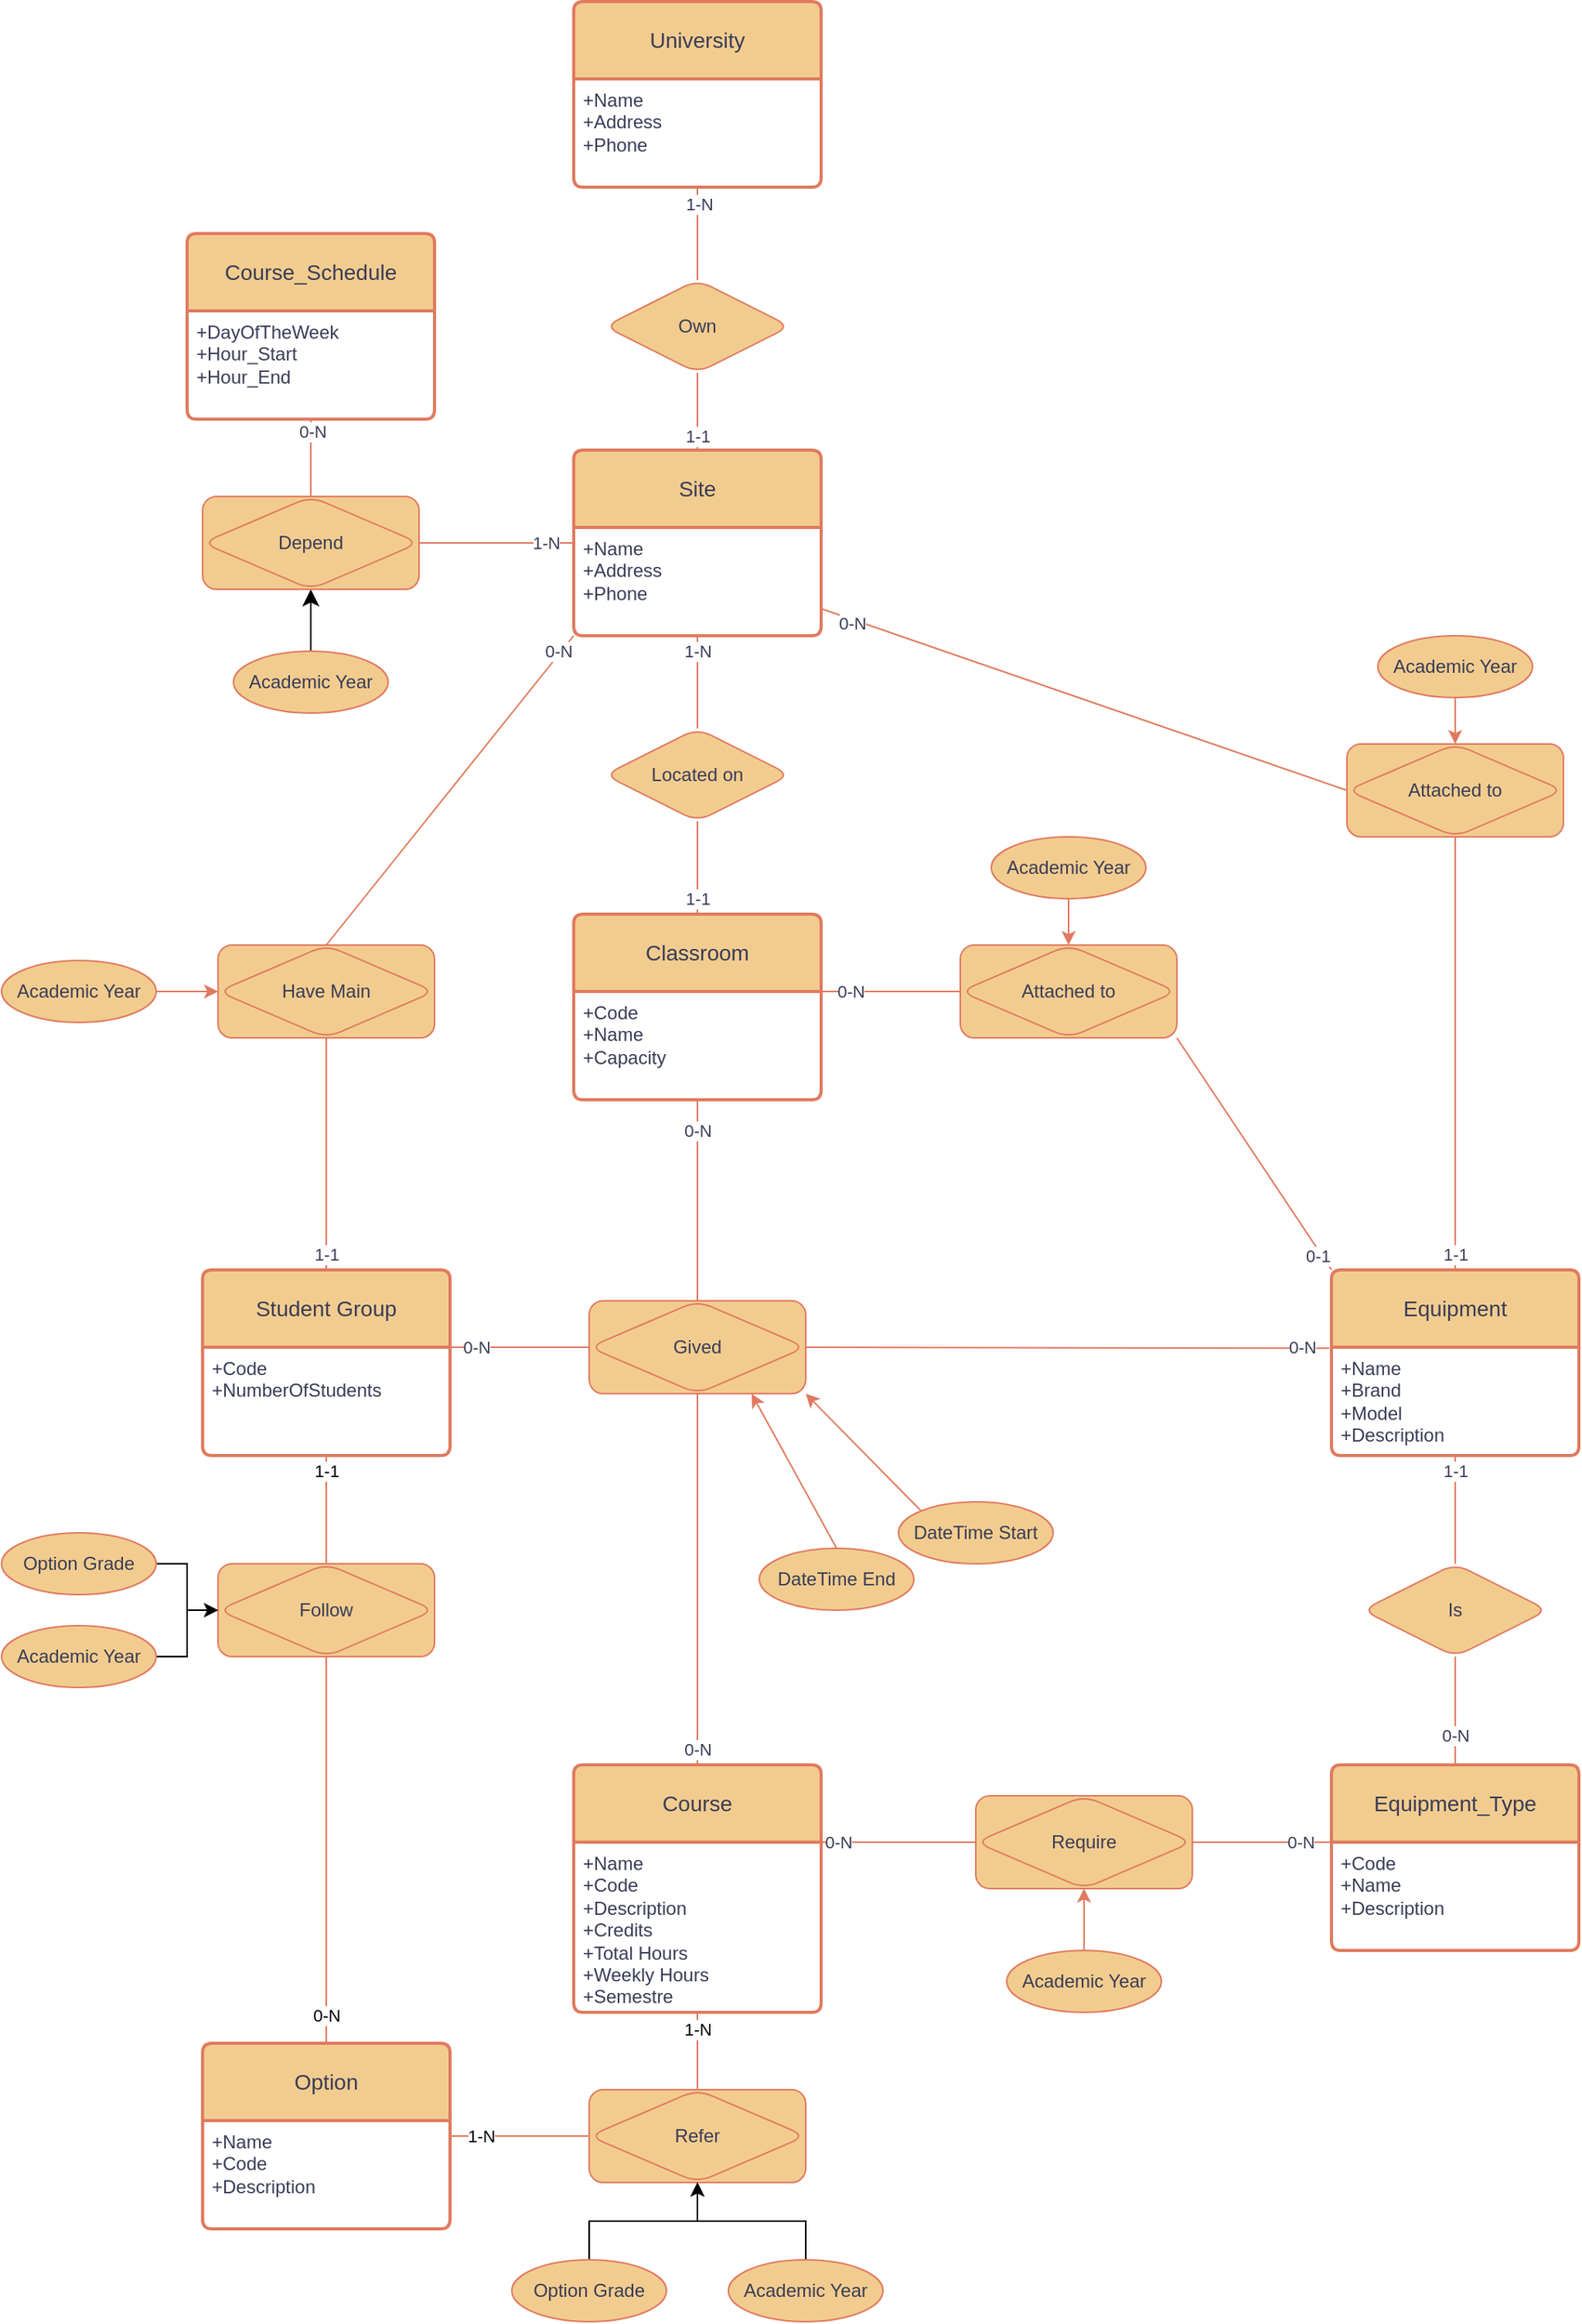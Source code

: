 <mxfile version="26.0.7">
  <diagram id="R2lEEEUBdFMjLlhIrx00" name="Page-1">
    <mxGraphModel dx="831" dy="1186" grid="1" gridSize="10" guides="1" tooltips="1" connect="1" arrows="1" fold="1" page="0" pageScale="1" pageWidth="850" pageHeight="1100" background="none" math="0" shadow="0" extFonts="Permanent Marker^https://fonts.googleapis.com/css?family=Permanent+Marker">
      <root>
        <mxCell id="0" />
        <mxCell id="1" parent="0" />
        <mxCell id="i9lgYNFTx9GkfpuUzzLs-3" value="Own" style="shape=rhombus;perimeter=rhombusPerimeter;whiteSpace=wrap;html=1;align=center;labelBackgroundColor=none;fillColor=#F2CC8F;strokeColor=#E07A5F;fontColor=#393C56;rounded=1;" parent="1" vertex="1">
          <mxGeometry x="810" y="-160" width="120" height="60" as="geometry" />
        </mxCell>
        <mxCell id="i9lgYNFTx9GkfpuUzzLs-4" value="University" style="swimlane;childLayout=stackLayout;horizontal=1;startSize=50;horizontalStack=0;rounded=1;fontSize=14;fontStyle=0;strokeWidth=2;resizeParent=0;resizeLast=1;shadow=0;dashed=0;align=center;arcSize=4;whiteSpace=wrap;html=1;labelBackgroundColor=none;fillColor=#F2CC8F;strokeColor=#E07A5F;fontColor=#393C56;" parent="1" vertex="1">
          <mxGeometry x="790" y="-340" width="160" height="120" as="geometry" />
        </mxCell>
        <mxCell id="i9lgYNFTx9GkfpuUzzLs-5" value="+Name&lt;br&gt;+Address&lt;br&gt;+Phone" style="align=left;strokeColor=none;fillColor=none;spacingLeft=4;fontSize=12;verticalAlign=top;resizable=0;rotatable=0;part=1;html=1;labelBackgroundColor=none;fontColor=#393C56;rounded=1;" parent="i9lgYNFTx9GkfpuUzzLs-4" vertex="1">
          <mxGeometry y="50" width="160" height="70" as="geometry" />
        </mxCell>
        <mxCell id="i9lgYNFTx9GkfpuUzzLs-6" value="Site" style="swimlane;childLayout=stackLayout;horizontal=1;startSize=50;horizontalStack=0;rounded=1;fontSize=14;fontStyle=0;strokeWidth=2;resizeParent=0;resizeLast=1;shadow=0;dashed=0;align=center;arcSize=4;whiteSpace=wrap;html=1;labelBackgroundColor=none;fillColor=#F2CC8F;strokeColor=#E07A5F;fontColor=#393C56;" parent="1" vertex="1">
          <mxGeometry x="790" y="-50" width="160" height="120" as="geometry" />
        </mxCell>
        <mxCell id="i9lgYNFTx9GkfpuUzzLs-7" value="+Name&lt;br&gt;+Address&lt;div&gt;+Phone&lt;/div&gt;" style="align=left;strokeColor=none;fillColor=none;spacingLeft=4;fontSize=12;verticalAlign=top;resizable=0;rotatable=0;part=1;html=1;labelBackgroundColor=none;fontColor=#393C56;rounded=1;" parent="i9lgYNFTx9GkfpuUzzLs-6" vertex="1">
          <mxGeometry y="50" width="160" height="70" as="geometry" />
        </mxCell>
        <mxCell id="i9lgYNFTx9GkfpuUzzLs-8" value="Classroom" style="swimlane;childLayout=stackLayout;horizontal=1;startSize=50;horizontalStack=0;rounded=1;fontSize=14;fontStyle=0;strokeWidth=2;resizeParent=0;resizeLast=1;shadow=0;dashed=0;align=center;arcSize=4;whiteSpace=wrap;html=1;labelBackgroundColor=none;fillColor=#F2CC8F;strokeColor=#E07A5F;fontColor=#393C56;" parent="1" vertex="1">
          <mxGeometry x="790" y="250" width="160" height="120" as="geometry" />
        </mxCell>
        <mxCell id="i9lgYNFTx9GkfpuUzzLs-9" value="&lt;div&gt;+Code&lt;/div&gt;+Name&lt;br&gt;+Capacity" style="align=left;strokeColor=none;fillColor=none;spacingLeft=4;fontSize=12;verticalAlign=top;resizable=0;rotatable=0;part=1;html=1;labelBackgroundColor=none;fontColor=#393C56;rounded=1;" parent="i9lgYNFTx9GkfpuUzzLs-8" vertex="1">
          <mxGeometry y="50" width="160" height="70" as="geometry" />
        </mxCell>
        <mxCell id="i9lgYNFTx9GkfpuUzzLs-10" value="Student Group" style="swimlane;childLayout=stackLayout;horizontal=1;startSize=50;horizontalStack=0;rounded=1;fontSize=14;fontStyle=0;strokeWidth=2;resizeParent=0;resizeLast=1;shadow=0;dashed=0;align=center;arcSize=4;whiteSpace=wrap;html=1;labelBackgroundColor=none;fillColor=#F2CC8F;strokeColor=#E07A5F;fontColor=#393C56;" parent="1" vertex="1">
          <mxGeometry x="550" y="480" width="160" height="120" as="geometry" />
        </mxCell>
        <mxCell id="i9lgYNFTx9GkfpuUzzLs-11" value="+Code&lt;div&gt;+NumberOfStudents&lt;/div&gt;" style="align=left;strokeColor=none;fillColor=none;spacingLeft=4;fontSize=12;verticalAlign=top;resizable=0;rotatable=0;part=1;html=1;labelBackgroundColor=none;fontColor=#393C56;rounded=1;" parent="i9lgYNFTx9GkfpuUzzLs-10" vertex="1">
          <mxGeometry y="50" width="160" height="70" as="geometry" />
        </mxCell>
        <mxCell id="i9lgYNFTx9GkfpuUzzLs-12" value="Equipment" style="swimlane;childLayout=stackLayout;horizontal=1;startSize=50;horizontalStack=0;rounded=1;fontSize=14;fontStyle=0;strokeWidth=2;resizeParent=0;resizeLast=1;shadow=0;dashed=0;align=center;arcSize=4;whiteSpace=wrap;html=1;labelBackgroundColor=none;fillColor=#F2CC8F;strokeColor=#E07A5F;fontColor=#393C56;" parent="1" vertex="1">
          <mxGeometry x="1280" y="480" width="160" height="120" as="geometry" />
        </mxCell>
        <mxCell id="i9lgYNFTx9GkfpuUzzLs-13" value="&lt;div&gt;+Name&lt;/div&gt;+Brand&lt;br&gt;+Model&lt;br&gt;+Description" style="align=left;strokeColor=none;fillColor=none;spacingLeft=4;fontSize=12;verticalAlign=top;resizable=0;rotatable=0;part=1;html=1;labelBackgroundColor=none;fontColor=#393C56;rounded=1;" parent="i9lgYNFTx9GkfpuUzzLs-12" vertex="1">
          <mxGeometry y="50" width="160" height="70" as="geometry" />
        </mxCell>
        <mxCell id="i9lgYNFTx9GkfpuUzzLs-14" value="Course" style="swimlane;childLayout=stackLayout;horizontal=1;startSize=50;horizontalStack=0;rounded=1;fontSize=14;fontStyle=0;strokeWidth=2;resizeParent=0;resizeLast=1;shadow=0;dashed=0;align=center;arcSize=4;whiteSpace=wrap;html=1;labelBackgroundColor=none;fillColor=#F2CC8F;strokeColor=#E07A5F;fontColor=#393C56;" parent="1" vertex="1">
          <mxGeometry x="790" y="800" width="160" height="160" as="geometry" />
        </mxCell>
        <mxCell id="i9lgYNFTx9GkfpuUzzLs-15" value="+Name&lt;div&gt;+Code&lt;/div&gt;&lt;div&gt;+Description&lt;/div&gt;&lt;div&gt;+Credits&lt;/div&gt;&lt;div&gt;+Total Hours&lt;/div&gt;&lt;div&gt;+Weekly Hours&lt;/div&gt;&lt;div&gt;+Semestre&lt;/div&gt;&lt;div&gt;&lt;br&gt;&lt;/div&gt;" style="align=left;strokeColor=none;fillColor=none;spacingLeft=4;fontSize=12;verticalAlign=top;resizable=0;rotatable=0;part=1;html=1;labelBackgroundColor=none;fontColor=#393C56;rounded=1;" parent="i9lgYNFTx9GkfpuUzzLs-14" vertex="1">
          <mxGeometry y="50" width="160" height="110" as="geometry" />
        </mxCell>
        <mxCell id="i9lgYNFTx9GkfpuUzzLs-20" value="Located on" style="shape=rhombus;perimeter=rhombusPerimeter;whiteSpace=wrap;html=1;align=center;labelBackgroundColor=none;fillColor=#F2CC8F;strokeColor=#E07A5F;fontColor=#393C56;rounded=1;" parent="1" vertex="1">
          <mxGeometry x="810" y="130" width="120" height="60" as="geometry" />
        </mxCell>
        <mxCell id="i9lgYNFTx9GkfpuUzzLs-29" value="" style="endArrow=none;html=1;rounded=0;strokeColor=#E07A5F;fontColor=#393C56;fillColor=#F2CC8F;exitX=0.5;exitY=0;exitDx=0;exitDy=0;entryX=0.5;entryY=1;entryDx=0;entryDy=0;" parent="1" source="i9lgYNFTx9GkfpuUzzLs-3" target="i9lgYNFTx9GkfpuUzzLs-5" edge="1">
          <mxGeometry relative="1" as="geometry">
            <mxPoint x="540" y="410" as="sourcePoint" />
            <mxPoint x="700" y="410" as="targetPoint" />
          </mxGeometry>
        </mxCell>
        <mxCell id="i9lgYNFTx9GkfpuUzzLs-49" value="1-N" style="edgeLabel;html=1;align=center;verticalAlign=middle;resizable=0;points=[];fontColor=#393C56;" parent="i9lgYNFTx9GkfpuUzzLs-29" vertex="1" connectable="0">
          <mxGeometry x="0.65" y="-1" relative="1" as="geometry">
            <mxPoint as="offset" />
          </mxGeometry>
        </mxCell>
        <mxCell id="i9lgYNFTx9GkfpuUzzLs-30" value="" style="endArrow=none;html=1;rounded=0;strokeColor=#E07A5F;fontColor=#393C56;fillColor=#F2CC8F;exitX=0.5;exitY=1;exitDx=0;exitDy=0;entryX=0.5;entryY=0;entryDx=0;entryDy=0;" parent="1" source="i9lgYNFTx9GkfpuUzzLs-3" target="i9lgYNFTx9GkfpuUzzLs-6" edge="1">
          <mxGeometry relative="1" as="geometry">
            <mxPoint x="530" y="410" as="sourcePoint" />
            <mxPoint x="700" y="410" as="targetPoint" />
          </mxGeometry>
        </mxCell>
        <mxCell id="i9lgYNFTx9GkfpuUzzLs-46" value="1-1" style="edgeLabel;html=1;align=center;verticalAlign=middle;resizable=0;points=[];fontColor=#393C56;" parent="i9lgYNFTx9GkfpuUzzLs-30" vertex="1" connectable="0">
          <mxGeometry x="0.7" y="-2" relative="1" as="geometry">
            <mxPoint x="2" y="-2" as="offset" />
          </mxGeometry>
        </mxCell>
        <mxCell id="i9lgYNFTx9GkfpuUzzLs-34" value="" style="endArrow=none;html=1;rounded=0;strokeColor=#E07A5F;fontColor=#393C56;fillColor=#F2CC8F;exitX=1;exitY=1;exitDx=0;exitDy=0;entryX=0;entryY=0;entryDx=0;entryDy=0;" parent="1" source="i9lgYNFTx9GkfpuUzzLs-64" target="i9lgYNFTx9GkfpuUzzLs-12" edge="1">
          <mxGeometry relative="1" as="geometry">
            <mxPoint x="1120" y="300" as="sourcePoint" />
            <mxPoint x="730" y="440" as="targetPoint" />
          </mxGeometry>
        </mxCell>
        <mxCell id="i9lgYNFTx9GkfpuUzzLs-52" value="0-1" style="edgeLabel;html=1;align=center;verticalAlign=middle;resizable=0;points=[];fontColor=#393C56;rotation=0;" parent="i9lgYNFTx9GkfpuUzzLs-34" vertex="1" connectable="0">
          <mxGeometry x="0.525" relative="1" as="geometry">
            <mxPoint x="14" y="26" as="offset" />
          </mxGeometry>
        </mxCell>
        <mxCell id="i9lgYNFTx9GkfpuUzzLs-35" value="" style="endArrow=none;html=1;rounded=0;strokeColor=#E07A5F;fontColor=#393C56;fillColor=#F2CC8F;exitX=0;exitY=0.5;exitDx=0;exitDy=0;entryX=1;entryY=0;entryDx=0;entryDy=0;" parent="1" source="i9lgYNFTx9GkfpuUzzLs-64" target="i9lgYNFTx9GkfpuUzzLs-9" edge="1">
          <mxGeometry relative="1" as="geometry">
            <mxPoint x="1000" y="300" as="sourcePoint" />
            <mxPoint x="740" y="450" as="targetPoint" />
          </mxGeometry>
        </mxCell>
        <mxCell id="i9lgYNFTx9GkfpuUzzLs-53" value="0-N" style="edgeLabel;html=1;align=center;verticalAlign=middle;resizable=0;points=[];fontColor=#393C56;" parent="i9lgYNFTx9GkfpuUzzLs-35" vertex="1" connectable="0">
          <mxGeometry x="0.575" y="1" relative="1" as="geometry">
            <mxPoint y="-1" as="offset" />
          </mxGeometry>
        </mxCell>
        <mxCell id="i9lgYNFTx9GkfpuUzzLs-36" value="" style="endArrow=none;html=1;rounded=0;strokeColor=#E07A5F;fontColor=#393C56;fillColor=#F2CC8F;exitX=0.5;exitY=1;exitDx=0;exitDy=0;entryX=0.5;entryY=0;entryDx=0;entryDy=0;" parent="1" source="i9lgYNFTx9GkfpuUzzLs-20" target="i9lgYNFTx9GkfpuUzzLs-8" edge="1">
          <mxGeometry relative="1" as="geometry">
            <mxPoint x="580" y="460" as="sourcePoint" />
            <mxPoint x="750" y="460" as="targetPoint" />
          </mxGeometry>
        </mxCell>
        <mxCell id="i9lgYNFTx9GkfpuUzzLs-50" value="1-1" style="edgeLabel;html=1;align=center;verticalAlign=middle;resizable=0;points=[];fontColor=#393C56;" parent="i9lgYNFTx9GkfpuUzzLs-36" vertex="1" connectable="0">
          <mxGeometry x="0.7" y="2" relative="1" as="geometry">
            <mxPoint x="-2" y="-1" as="offset" />
          </mxGeometry>
        </mxCell>
        <mxCell id="i9lgYNFTx9GkfpuUzzLs-37" value="" style="endArrow=none;html=1;rounded=0;strokeColor=#E07A5F;fontColor=#393C56;fillColor=#F2CC8F;entryX=0.5;entryY=1;entryDx=0;entryDy=0;" parent="1" source="i9lgYNFTx9GkfpuUzzLs-20" target="i9lgYNFTx9GkfpuUzzLs-7" edge="1">
          <mxGeometry relative="1" as="geometry">
            <mxPoint x="590" y="470" as="sourcePoint" />
            <mxPoint x="880" y="80" as="targetPoint" />
          </mxGeometry>
        </mxCell>
        <mxCell id="i9lgYNFTx9GkfpuUzzLs-51" value="1-N" style="edgeLabel;html=1;align=center;verticalAlign=middle;resizable=0;points=[];fontColor=#393C56;" parent="i9lgYNFTx9GkfpuUzzLs-37" vertex="1" connectable="0">
          <mxGeometry x="0.725" y="1" relative="1" as="geometry">
            <mxPoint x="1" y="2" as="offset" />
          </mxGeometry>
        </mxCell>
        <mxCell id="i9lgYNFTx9GkfpuUzzLs-38" value="Course_Schedule" style="swimlane;childLayout=stackLayout;horizontal=1;startSize=50;horizontalStack=0;rounded=1;fontSize=14;fontStyle=0;strokeWidth=2;resizeParent=0;resizeLast=1;shadow=0;dashed=0;align=center;arcSize=4;whiteSpace=wrap;html=1;labelBackgroundColor=none;fillColor=#F2CC8F;strokeColor=#E07A5F;fontColor=#393C56;" parent="1" vertex="1">
          <mxGeometry x="540" y="-190" width="160" height="120" as="geometry" />
        </mxCell>
        <mxCell id="i9lgYNFTx9GkfpuUzzLs-39" value="+DayOfTheWeek&lt;br&gt;+Hour_Start&lt;div&gt;+Hour_End&lt;/div&gt;" style="align=left;strokeColor=none;fillColor=none;spacingLeft=4;fontSize=12;verticalAlign=top;resizable=0;rotatable=0;part=1;html=1;labelBackgroundColor=none;fontColor=#393C56;rounded=1;" parent="i9lgYNFTx9GkfpuUzzLs-38" vertex="1">
          <mxGeometry y="50" width="160" height="70" as="geometry" />
        </mxCell>
        <mxCell id="i9lgYNFTx9GkfpuUzzLs-42" value="" style="endArrow=none;html=1;rounded=0;strokeColor=#E07A5F;fontColor=#393C56;fillColor=#F2CC8F;entryX=0;entryY=0.5;entryDx=0;entryDy=0;exitX=1;exitY=0;exitDx=0;exitDy=0;" parent="1" source="i9lgYNFTx9GkfpuUzzLs-11" target="i9lgYNFTx9GkfpuUzzLs-69" edge="1">
          <mxGeometry relative="1" as="geometry">
            <mxPoint x="550" y="430" as="sourcePoint" />
            <mxPoint x="780" y="480" as="targetPoint" />
          </mxGeometry>
        </mxCell>
        <mxCell id="i9lgYNFTx9GkfpuUzzLs-56" value="0-N" style="edgeLabel;html=1;align=center;verticalAlign=middle;resizable=0;points=[];fontColor=#393C56;" parent="i9lgYNFTx9GkfpuUzzLs-42" vertex="1" connectable="0">
          <mxGeometry x="-0.625" relative="1" as="geometry">
            <mxPoint as="offset" />
          </mxGeometry>
        </mxCell>
        <mxCell id="i9lgYNFTx9GkfpuUzzLs-43" value="" style="endArrow=none;html=1;rounded=0;strokeColor=#E07A5F;fontColor=#393C56;fillColor=#F2CC8F;entryX=0.5;entryY=0;entryDx=0;entryDy=0;exitX=0.5;exitY=1;exitDx=0;exitDy=0;" parent="1" source="i9lgYNFTx9GkfpuUzzLs-69" target="i9lgYNFTx9GkfpuUzzLs-14" edge="1">
          <mxGeometry relative="1" as="geometry">
            <mxPoint x="840" y="510" as="sourcePoint" />
            <mxPoint x="730" y="440" as="targetPoint" />
          </mxGeometry>
        </mxCell>
        <mxCell id="i9lgYNFTx9GkfpuUzzLs-55" value="0-N" style="edgeLabel;html=1;align=center;verticalAlign=middle;resizable=0;points=[];fontColor=#393C56;" parent="i9lgYNFTx9GkfpuUzzLs-43" vertex="1" connectable="0">
          <mxGeometry x="0.667" y="2" relative="1" as="geometry">
            <mxPoint x="-2" y="30" as="offset" />
          </mxGeometry>
        </mxCell>
        <mxCell id="i9lgYNFTx9GkfpuUzzLs-44" value="" style="endArrow=none;html=1;rounded=0;strokeColor=#E07A5F;fontColor=#393C56;fillColor=#F2CC8F;entryX=0.5;entryY=0;entryDx=0;entryDy=0;exitX=0.5;exitY=1;exitDx=0;exitDy=0;" parent="1" source="i9lgYNFTx9GkfpuUzzLs-9" target="i9lgYNFTx9GkfpuUzzLs-69" edge="1">
          <mxGeometry relative="1" as="geometry">
            <mxPoint x="570" y="450" as="sourcePoint" />
            <mxPoint x="840" y="450" as="targetPoint" />
          </mxGeometry>
        </mxCell>
        <mxCell id="i9lgYNFTx9GkfpuUzzLs-54" value="0-N" style="edgeLabel;html=1;align=center;verticalAlign=middle;resizable=0;points=[];fontColor=#393C56;" parent="i9lgYNFTx9GkfpuUzzLs-44" vertex="1" connectable="0">
          <mxGeometry x="-0.7" relative="1" as="geometry">
            <mxPoint as="offset" />
          </mxGeometry>
        </mxCell>
        <mxCell id="i9lgYNFTx9GkfpuUzzLs-59" value="" style="endArrow=none;html=1;rounded=0;strokeColor=#E07A5F;fontColor=#393C56;fillColor=#F2CC8F;entryX=0.5;entryY=0;entryDx=0;entryDy=0;exitX=0;exitY=1;exitDx=0;exitDy=0;" parent="1" source="i9lgYNFTx9GkfpuUzzLs-6" target="i9lgYNFTx9GkfpuUzzLs-63" edge="1">
          <mxGeometry relative="1" as="geometry">
            <mxPoint x="100" y="430" as="sourcePoint" />
            <mxPoint x="400" y="450" as="targetPoint" />
          </mxGeometry>
        </mxCell>
        <mxCell id="i9lgYNFTx9GkfpuUzzLs-62" value="0-N" style="edgeLabel;html=1;align=center;verticalAlign=middle;resizable=0;points=[];fontColor=#393C56;" parent="i9lgYNFTx9GkfpuUzzLs-59" vertex="1" connectable="0">
          <mxGeometry x="-0.65" relative="1" as="geometry">
            <mxPoint x="18" y="-25" as="offset" />
          </mxGeometry>
        </mxCell>
        <mxCell id="i9lgYNFTx9GkfpuUzzLs-60" value="" style="endArrow=none;html=1;rounded=0;strokeColor=#E07A5F;fontColor=#393C56;fillColor=#F2CC8F;entryX=0.5;entryY=0;entryDx=0;entryDy=0;exitX=0.5;exitY=1;exitDx=0;exitDy=0;" parent="1" source="i9lgYNFTx9GkfpuUzzLs-63" target="i9lgYNFTx9GkfpuUzzLs-10" edge="1">
          <mxGeometry relative="1" as="geometry">
            <mxPoint x="460" y="480" as="sourcePoint" />
            <mxPoint x="280" y="440" as="targetPoint" />
          </mxGeometry>
        </mxCell>
        <mxCell id="i9lgYNFTx9GkfpuUzzLs-61" value="1-1" style="edgeLabel;html=1;align=center;verticalAlign=middle;resizable=0;points=[];fontColor=#393C56;" parent="i9lgYNFTx9GkfpuUzzLs-60" vertex="1" connectable="0">
          <mxGeometry x="0.575" relative="1" as="geometry">
            <mxPoint y="22" as="offset" />
          </mxGeometry>
        </mxCell>
        <mxCell id="i9lgYNFTx9GkfpuUzzLs-63" value="Have Main" style="shape=associativeEntity;whiteSpace=wrap;html=1;align=center;rounded=1;strokeColor=#E07A5F;fontColor=#393C56;fillColor=#F2CC8F;" parent="1" vertex="1">
          <mxGeometry x="560" y="270" width="140" height="60" as="geometry" />
        </mxCell>
        <mxCell id="i9lgYNFTx9GkfpuUzzLs-64" value="Attached to" style="shape=associativeEntity;whiteSpace=wrap;html=1;align=center;rounded=1;strokeColor=#E07A5F;fontColor=#393C56;fillColor=#F2CC8F;" parent="1" vertex="1">
          <mxGeometry x="1040" y="270" width="140" height="60" as="geometry" />
        </mxCell>
        <mxCell id="i9lgYNFTx9GkfpuUzzLs-67" value="" style="edgeStyle=orthogonalEdgeStyle;rounded=1;orthogonalLoop=1;jettySize=auto;html=1;strokeColor=#E07A5F;fontColor=#393C56;fillColor=#F2CC8F;" parent="1" source="i9lgYNFTx9GkfpuUzzLs-65" target="i9lgYNFTx9GkfpuUzzLs-63" edge="1">
          <mxGeometry relative="1" as="geometry" />
        </mxCell>
        <mxCell id="i9lgYNFTx9GkfpuUzzLs-65" value="Academic Year" style="ellipse;whiteSpace=wrap;html=1;align=center;rounded=1;strokeColor=#E07A5F;fontColor=#393C56;fillColor=#F2CC8F;" parent="1" vertex="1">
          <mxGeometry x="420" y="280" width="100" height="40" as="geometry" />
        </mxCell>
        <mxCell id="i9lgYNFTx9GkfpuUzzLs-68" value="" style="edgeStyle=orthogonalEdgeStyle;rounded=1;orthogonalLoop=1;jettySize=auto;html=1;strokeColor=#E07A5F;fontColor=#393C56;fillColor=#F2CC8F;" parent="1" source="i9lgYNFTx9GkfpuUzzLs-66" target="i9lgYNFTx9GkfpuUzzLs-64" edge="1">
          <mxGeometry relative="1" as="geometry" />
        </mxCell>
        <mxCell id="i9lgYNFTx9GkfpuUzzLs-66" value="Academic Year" style="ellipse;whiteSpace=wrap;html=1;align=center;rounded=1;strokeColor=#E07A5F;fontColor=#393C56;fillColor=#F2CC8F;" parent="1" vertex="1">
          <mxGeometry x="1060" y="200" width="100" height="40" as="geometry" />
        </mxCell>
        <mxCell id="i9lgYNFTx9GkfpuUzzLs-69" value="Gived" style="shape=associativeEntity;whiteSpace=wrap;html=1;align=center;rounded=1;strokeColor=#E07A5F;fontColor=#393C56;fillColor=#F2CC8F;" parent="1" vertex="1">
          <mxGeometry x="800" y="500" width="140" height="60" as="geometry" />
        </mxCell>
        <mxCell id="i9lgYNFTx9GkfpuUzzLs-70" value="DateTime End" style="ellipse;whiteSpace=wrap;html=1;align=center;rounded=1;strokeColor=#E07A5F;fontColor=#393C56;fillColor=#F2CC8F;" parent="1" vertex="1">
          <mxGeometry x="910" y="660" width="100" height="40" as="geometry" />
        </mxCell>
        <mxCell id="i9lgYNFTx9GkfpuUzzLs-73" value="DateTime Start" style="ellipse;whiteSpace=wrap;html=1;align=center;rounded=1;strokeColor=#E07A5F;fontColor=#393C56;fillColor=#F2CC8F;" parent="1" vertex="1">
          <mxGeometry x="1000" y="630" width="100" height="40" as="geometry" />
        </mxCell>
        <mxCell id="i9lgYNFTx9GkfpuUzzLs-79" value="" style="rounded=1;orthogonalLoop=1;jettySize=auto;html=1;strokeColor=#E07A5F;fontColor=#393C56;fillColor=#F2CC8F;entryX=1;entryY=1;entryDx=0;entryDy=0;exitX=0;exitY=0;exitDx=0;exitDy=0;" parent="1" source="i9lgYNFTx9GkfpuUzzLs-73" target="i9lgYNFTx9GkfpuUzzLs-69" edge="1">
          <mxGeometry relative="1" as="geometry">
            <mxPoint x="910" y="490" as="targetPoint" />
            <mxPoint x="791.333" y="429.993" as="sourcePoint" />
          </mxGeometry>
        </mxCell>
        <mxCell id="i9lgYNFTx9GkfpuUzzLs-81" value="" style="endArrow=none;html=1;rounded=0;strokeColor=#E07A5F;fontColor=#393C56;fillColor=#F2CC8F;exitX=0.5;exitY=1;exitDx=0;exitDy=0;entryX=0.5;entryY=0;entryDx=0;entryDy=0;" parent="1" source="i9lgYNFTx9GkfpuUzzLs-39" target="iACFCSB-XH65aEvDO6Ks-16" edge="1">
          <mxGeometry relative="1" as="geometry">
            <mxPoint x="100" y="430" as="sourcePoint" />
            <mxPoint x="270" y="430" as="targetPoint" />
          </mxGeometry>
        </mxCell>
        <mxCell id="i9lgYNFTx9GkfpuUzzLs-89" value="0-N" style="edgeLabel;html=1;align=center;verticalAlign=middle;resizable=0;points=[];fontColor=#393C56;" parent="i9lgYNFTx9GkfpuUzzLs-81" vertex="1" connectable="0">
          <mxGeometry x="-0.7" y="1" relative="1" as="geometry">
            <mxPoint as="offset" />
          </mxGeometry>
        </mxCell>
        <mxCell id="i9lgYNFTx9GkfpuUzzLs-82" value="" style="endArrow=none;html=1;rounded=0;strokeColor=#E07A5F;fontColor=#393C56;fillColor=#F2CC8F;exitX=1;exitY=0.5;exitDx=0;exitDy=0;entryX=0;entryY=0.5;entryDx=0;entryDy=0;" parent="1" source="iACFCSB-XH65aEvDO6Ks-16" target="i9lgYNFTx9GkfpuUzzLs-6" edge="1">
          <mxGeometry relative="1" as="geometry">
            <mxPoint x="110" y="440" as="sourcePoint" />
            <mxPoint x="280" y="440" as="targetPoint" />
          </mxGeometry>
        </mxCell>
        <mxCell id="i9lgYNFTx9GkfpuUzzLs-88" value="1-N" style="edgeLabel;html=1;align=center;verticalAlign=middle;resizable=0;points=[];fontColor=#393C56;" parent="i9lgYNFTx9GkfpuUzzLs-82" vertex="1" connectable="0">
          <mxGeometry x="0.625" relative="1" as="geometry">
            <mxPoint as="offset" />
          </mxGeometry>
        </mxCell>
        <mxCell id="yhul0jF3vC1G2fBUqa1X-3" value="" style="edgeStyle=none;curved=1;rounded=0;orthogonalLoop=1;jettySize=auto;html=1;fontSize=12;startSize=8;endSize=8;" parent="1" source="i9lgYNFTx9GkfpuUzzLs-104" target="iACFCSB-XH65aEvDO6Ks-16" edge="1">
          <mxGeometry relative="1" as="geometry" />
        </mxCell>
        <mxCell id="i9lgYNFTx9GkfpuUzzLs-104" value="Academic Year" style="ellipse;whiteSpace=wrap;html=1;align=center;rounded=1;strokeColor=#E07A5F;fontColor=#393C56;fillColor=#F2CC8F;" parent="1" vertex="1">
          <mxGeometry x="570" y="80" width="100" height="40" as="geometry" />
        </mxCell>
        <mxCell id="i9lgYNFTx9GkfpuUzzLs-106" value="Require" style="shape=associativeEntity;whiteSpace=wrap;html=1;align=center;rounded=1;strokeColor=#E07A5F;fontColor=#393C56;fillColor=#F2CC8F;" parent="1" vertex="1">
          <mxGeometry x="1050" y="820" width="140" height="60" as="geometry" />
        </mxCell>
        <mxCell id="i9lgYNFTx9GkfpuUzzLs-109" value="" style="edgeStyle=orthogonalEdgeStyle;rounded=1;orthogonalLoop=1;jettySize=auto;html=1;strokeColor=#E07A5F;fontColor=#393C56;fillColor=#F2CC8F;" parent="1" source="i9lgYNFTx9GkfpuUzzLs-108" target="i9lgYNFTx9GkfpuUzzLs-106" edge="1">
          <mxGeometry relative="1" as="geometry" />
        </mxCell>
        <mxCell id="i9lgYNFTx9GkfpuUzzLs-108" value="Academic Year" style="ellipse;whiteSpace=wrap;html=1;align=center;rounded=1;strokeColor=#E07A5F;fontColor=#393C56;fillColor=#F2CC8F;" parent="1" vertex="1">
          <mxGeometry x="1070" y="920" width="100" height="40" as="geometry" />
        </mxCell>
        <mxCell id="i9lgYNFTx9GkfpuUzzLs-110" value="" style="endArrow=none;html=1;rounded=0;strokeColor=#E07A5F;fontColor=#393C56;fillColor=#F2CC8F;entryX=1;entryY=0.5;entryDx=0;entryDy=0;exitX=0;exitY=0;exitDx=0;exitDy=0;" parent="1" source="iACFCSB-XH65aEvDO6Ks-9" target="i9lgYNFTx9GkfpuUzzLs-106" edge="1">
          <mxGeometry relative="1" as="geometry">
            <mxPoint x="100" y="430" as="sourcePoint" />
            <mxPoint x="270" y="430" as="targetPoint" />
          </mxGeometry>
        </mxCell>
        <mxCell id="i9lgYNFTx9GkfpuUzzLs-113" value="0-N" style="edgeLabel;html=1;align=center;verticalAlign=middle;resizable=0;points=[];fontColor=#393C56;" parent="i9lgYNFTx9GkfpuUzzLs-110" vertex="1" connectable="0">
          <mxGeometry x="-0.912" y="-1" relative="1" as="geometry">
            <mxPoint x="-16" y="1" as="offset" />
          </mxGeometry>
        </mxCell>
        <mxCell id="i9lgYNFTx9GkfpuUzzLs-111" value="" style="endArrow=none;html=1;rounded=0;strokeColor=#E07A5F;fontColor=#393C56;fillColor=#F2CC8F;entryX=0;entryY=0.5;entryDx=0;entryDy=0;exitX=1;exitY=0;exitDx=0;exitDy=0;" parent="1" source="i9lgYNFTx9GkfpuUzzLs-15" target="i9lgYNFTx9GkfpuUzzLs-106" edge="1">
          <mxGeometry relative="1" as="geometry">
            <mxPoint x="110" y="440" as="sourcePoint" />
            <mxPoint x="280" y="440" as="targetPoint" />
          </mxGeometry>
        </mxCell>
        <mxCell id="i9lgYNFTx9GkfpuUzzLs-112" value="0-N" style="edgeLabel;html=1;align=center;verticalAlign=middle;resizable=0;points=[];fontColor=#393C56;" parent="i9lgYNFTx9GkfpuUzzLs-111" vertex="1" connectable="0">
          <mxGeometry x="-0.835" y="1" relative="1" as="geometry">
            <mxPoint x="2" y="1" as="offset" />
          </mxGeometry>
        </mxCell>
        <mxCell id="i9lgYNFTx9GkfpuUzzLs-119" value="" style="endArrow=none;html=1;rounded=0;strokeColor=#E07A5F;fontColor=#393C56;fillColor=#F2CC8F;entryX=0;entryY=0.5;entryDx=0;entryDy=0;exitX=1;exitY=0.75;exitDx=0;exitDy=0;" parent="1" source="i9lgYNFTx9GkfpuUzzLs-7" target="i9lgYNFTx9GkfpuUzzLs-121" edge="1">
          <mxGeometry relative="1" as="geometry">
            <mxPoint x="90" y="440" as="sourcePoint" />
            <mxPoint x="260" y="440" as="targetPoint" />
          </mxGeometry>
        </mxCell>
        <mxCell id="i9lgYNFTx9GkfpuUzzLs-125" value="0-N" style="edgeLabel;html=1;align=center;verticalAlign=middle;resizable=0;points=[];fontColor=#393C56;" parent="i9lgYNFTx9GkfpuUzzLs-119" vertex="1" connectable="0">
          <mxGeometry x="-0.91" y="2" relative="1" as="geometry">
            <mxPoint x="4" y="6" as="offset" />
          </mxGeometry>
        </mxCell>
        <mxCell id="i9lgYNFTx9GkfpuUzzLs-120" value="" style="endArrow=none;html=1;rounded=0;strokeColor=#E07A5F;fontColor=#393C56;fillColor=#F2CC8F;exitX=0.5;exitY=0;exitDx=0;exitDy=0;entryX=0.5;entryY=1;entryDx=0;entryDy=0;" parent="1" source="i9lgYNFTx9GkfpuUzzLs-12" target="i9lgYNFTx9GkfpuUzzLs-121" edge="1">
          <mxGeometry relative="1" as="geometry">
            <mxPoint x="100" y="450" as="sourcePoint" />
            <mxPoint x="270" y="450" as="targetPoint" />
          </mxGeometry>
        </mxCell>
        <mxCell id="i9lgYNFTx9GkfpuUzzLs-124" value="1-1" style="edgeLabel;html=1;align=center;verticalAlign=middle;resizable=0;points=[];fontColor=#393C56;" parent="i9lgYNFTx9GkfpuUzzLs-120" vertex="1" connectable="0">
          <mxGeometry x="-0.596" y="-2" relative="1" as="geometry">
            <mxPoint x="-2" y="46" as="offset" />
          </mxGeometry>
        </mxCell>
        <mxCell id="i9lgYNFTx9GkfpuUzzLs-121" value="Attached to" style="shape=associativeEntity;whiteSpace=wrap;html=1;align=center;rounded=1;strokeColor=#E07A5F;fontColor=#393C56;fillColor=#F2CC8F;" parent="1" vertex="1">
          <mxGeometry x="1290" y="140" width="140" height="60" as="geometry" />
        </mxCell>
        <mxCell id="i9lgYNFTx9GkfpuUzzLs-123" value="" style="edgeStyle=orthogonalEdgeStyle;rounded=1;orthogonalLoop=1;jettySize=auto;html=1;strokeColor=#E07A5F;fontColor=#393C56;fillColor=#F2CC8F;" parent="1" source="i9lgYNFTx9GkfpuUzzLs-122" target="i9lgYNFTx9GkfpuUzzLs-121" edge="1">
          <mxGeometry relative="1" as="geometry" />
        </mxCell>
        <mxCell id="i9lgYNFTx9GkfpuUzzLs-122" value="Academic Year" style="ellipse;whiteSpace=wrap;html=1;align=center;rounded=1;strokeColor=#E07A5F;fontColor=#393C56;fillColor=#F2CC8F;" parent="1" vertex="1">
          <mxGeometry x="1310" y="70" width="100" height="40" as="geometry" />
        </mxCell>
        <mxCell id="-0L53v9cQXwnc_Pr5HDI-1" value="" style="endArrow=none;html=1;rounded=0;strokeColor=#E07A5F;fontColor=#393C56;fillColor=#F2CC8F;exitX=1;exitY=0.5;exitDx=0;exitDy=0;entryX=-0.009;entryY=0.422;entryDx=0;entryDy=0;entryPerimeter=0;" parent="1" source="i9lgYNFTx9GkfpuUzzLs-69" target="i9lgYNFTx9GkfpuUzzLs-12" edge="1">
          <mxGeometry relative="1" as="geometry">
            <mxPoint x="880" y="540" as="sourcePoint" />
            <mxPoint x="960" y="490" as="targetPoint" />
          </mxGeometry>
        </mxCell>
        <mxCell id="-0L53v9cQXwnc_Pr5HDI-2" value="0-N" style="edgeLabel;html=1;align=center;verticalAlign=middle;resizable=0;points=[];fontColor=#393C56;" parent="-0L53v9cQXwnc_Pr5HDI-1" vertex="1" connectable="0">
          <mxGeometry x="-0.625" relative="1" as="geometry">
            <mxPoint x="257" as="offset" />
          </mxGeometry>
        </mxCell>
        <mxCell id="-0L53v9cQXwnc_Pr5HDI-3" value="Option" style="swimlane;childLayout=stackLayout;horizontal=1;startSize=50;horizontalStack=0;rounded=1;fontSize=14;fontStyle=0;strokeWidth=2;resizeParent=0;resizeLast=1;shadow=0;dashed=0;align=center;arcSize=4;whiteSpace=wrap;html=1;labelBackgroundColor=none;fillColor=#F2CC8F;strokeColor=#E07A5F;fontColor=#393C56;" parent="1" vertex="1">
          <mxGeometry x="550" y="980" width="160" height="120" as="geometry" />
        </mxCell>
        <mxCell id="-0L53v9cQXwnc_Pr5HDI-4" value="+Name&lt;br&gt;&lt;div&gt;+Code&lt;/div&gt;&lt;div&gt;+Description&lt;/div&gt;" style="align=left;strokeColor=none;fillColor=none;spacingLeft=4;fontSize=12;verticalAlign=top;resizable=0;rotatable=0;part=1;html=1;labelBackgroundColor=none;fontColor=#393C56;rounded=1;" parent="-0L53v9cQXwnc_Pr5HDI-3" vertex="1">
          <mxGeometry y="50" width="160" height="70" as="geometry" />
        </mxCell>
        <mxCell id="110ro--47TwxNLu3aiox-1" value="Follow" style="shape=associativeEntity;whiteSpace=wrap;html=1;align=center;rounded=1;strokeColor=#E07A5F;fontColor=#393C56;fillColor=#F2CC8F;" parent="1" vertex="1">
          <mxGeometry x="560" y="670" width="140" height="60" as="geometry" />
        </mxCell>
        <mxCell id="110ro--47TwxNLu3aiox-2" value="Refer" style="shape=associativeEntity;whiteSpace=wrap;html=1;align=center;rounded=1;strokeColor=#E07A5F;fontColor=#393C56;fillColor=#F2CC8F;" parent="1" vertex="1">
          <mxGeometry x="800" y="1010" width="140" height="60" as="geometry" />
        </mxCell>
        <mxCell id="110ro--47TwxNLu3aiox-5" value="" style="endArrow=none;html=1;rounded=0;strokeColor=#E07A5F;fontColor=#393C56;fillColor=#F2CC8F;entryX=0.5;entryY=1;entryDx=0;entryDy=0;exitX=0.5;exitY=0;exitDx=0;exitDy=0;" parent="1" source="110ro--47TwxNLu3aiox-2" target="i9lgYNFTx9GkfpuUzzLs-15" edge="1">
          <mxGeometry relative="1" as="geometry">
            <mxPoint x="560" y="950" as="sourcePoint" />
            <mxPoint x="480" y="950" as="targetPoint" />
          </mxGeometry>
        </mxCell>
        <mxCell id="110ro--47TwxNLu3aiox-10" value="1-N" style="edgeLabel;html=1;align=center;verticalAlign=middle;resizable=0;points=[];" parent="110ro--47TwxNLu3aiox-5" vertex="1" connectable="0">
          <mxGeometry x="0.827" relative="1" as="geometry">
            <mxPoint y="6" as="offset" />
          </mxGeometry>
        </mxCell>
        <mxCell id="110ro--47TwxNLu3aiox-7" value="" style="endArrow=none;html=1;rounded=0;strokeColor=#E07A5F;fontColor=#393C56;fillColor=#F2CC8F;entryX=0.5;entryY=1;entryDx=0;entryDy=0;exitX=0.5;exitY=0;exitDx=0;exitDy=0;" parent="1" source="110ro--47TwxNLu3aiox-1" target="i9lgYNFTx9GkfpuUzzLs-11" edge="1">
          <mxGeometry relative="1" as="geometry">
            <mxPoint x="850" y="920" as="sourcePoint" />
            <mxPoint x="850" y="730" as="targetPoint" />
          </mxGeometry>
        </mxCell>
        <mxCell id="110ro--47TwxNLu3aiox-12" value="1-1" style="edgeLabel;html=1;align=center;verticalAlign=middle;resizable=0;points=[];" parent="110ro--47TwxNLu3aiox-7" vertex="1" connectable="0">
          <mxGeometry x="0.866" y="-1" relative="1" as="geometry">
            <mxPoint x="-1" y="5" as="offset" />
          </mxGeometry>
        </mxCell>
        <mxCell id="110ro--47TwxNLu3aiox-17" value="" style="edgeStyle=orthogonalEdgeStyle;rounded=0;orthogonalLoop=1;jettySize=auto;html=1;" parent="1" source="110ro--47TwxNLu3aiox-16" target="110ro--47TwxNLu3aiox-1" edge="1">
          <mxGeometry relative="1" as="geometry" />
        </mxCell>
        <mxCell id="110ro--47TwxNLu3aiox-16" value="Academic Year" style="ellipse;whiteSpace=wrap;html=1;align=center;rounded=1;strokeColor=#E07A5F;fontColor=#393C56;fillColor=#F2CC8F;" parent="1" vertex="1">
          <mxGeometry x="420" y="710" width="100" height="40" as="geometry" />
        </mxCell>
        <mxCell id="110ro--47TwxNLu3aiox-25" value="" style="endArrow=none;html=1;rounded=0;strokeColor=#E07A5F;fontColor=#393C56;fillColor=#F2CC8F;entryX=0.5;entryY=1;entryDx=0;entryDy=0;exitX=0.5;exitY=0;exitDx=0;exitDy=0;" parent="1" source="-0L53v9cQXwnc_Pr5HDI-3" target="110ro--47TwxNLu3aiox-1" edge="1">
          <mxGeometry relative="1" as="geometry">
            <mxPoint x="300" y="1300" as="sourcePoint" />
            <mxPoint x="680" y="1150" as="targetPoint" />
          </mxGeometry>
        </mxCell>
        <mxCell id="110ro--47TwxNLu3aiox-28" value="0-N" style="edgeLabel;html=1;align=center;verticalAlign=middle;resizable=0;points=[];" parent="110ro--47TwxNLu3aiox-25" vertex="1" connectable="0">
          <mxGeometry x="-0.6" relative="1" as="geometry">
            <mxPoint y="32" as="offset" />
          </mxGeometry>
        </mxCell>
        <mxCell id="110ro--47TwxNLu3aiox-29" value="" style="endArrow=none;html=1;rounded=0;strokeColor=#E07A5F;fontColor=#393C56;fillColor=#F2CC8F;entryX=1;entryY=0.5;entryDx=0;entryDy=0;exitX=0;exitY=0.5;exitDx=0;exitDy=0;" parent="1" source="110ro--47TwxNLu3aiox-2" target="-0L53v9cQXwnc_Pr5HDI-3" edge="1">
          <mxGeometry relative="1" as="geometry">
            <mxPoint x="850" y="1010" as="sourcePoint" />
            <mxPoint x="850" y="860" as="targetPoint" />
          </mxGeometry>
        </mxCell>
        <mxCell id="110ro--47TwxNLu3aiox-30" value="1-N" style="edgeLabel;html=1;align=center;verticalAlign=middle;resizable=0;points=[];" parent="110ro--47TwxNLu3aiox-29" vertex="1" connectable="0">
          <mxGeometry x="0.827" relative="1" as="geometry">
            <mxPoint x="12" as="offset" />
          </mxGeometry>
        </mxCell>
        <mxCell id="110ro--47TwxNLu3aiox-32" value="" style="edgeStyle=orthogonalEdgeStyle;rounded=0;orthogonalLoop=1;jettySize=auto;html=1;" parent="1" source="110ro--47TwxNLu3aiox-31" target="110ro--47TwxNLu3aiox-2" edge="1">
          <mxGeometry relative="1" as="geometry" />
        </mxCell>
        <mxCell id="110ro--47TwxNLu3aiox-31" value="Option Grade" style="ellipse;whiteSpace=wrap;html=1;align=center;rounded=1;strokeColor=#E07A5F;fontColor=#393C56;fillColor=#F2CC8F;" parent="1" vertex="1">
          <mxGeometry x="750" y="1120" width="100" height="40" as="geometry" />
        </mxCell>
        <mxCell id="110ro--47TwxNLu3aiox-34" value="" style="edgeStyle=orthogonalEdgeStyle;rounded=0;orthogonalLoop=1;jettySize=auto;html=1;" parent="1" source="110ro--47TwxNLu3aiox-33" target="110ro--47TwxNLu3aiox-1" edge="1">
          <mxGeometry relative="1" as="geometry" />
        </mxCell>
        <mxCell id="110ro--47TwxNLu3aiox-33" value="Option Grade" style="ellipse;whiteSpace=wrap;html=1;align=center;rounded=1;strokeColor=#E07A5F;fontColor=#393C56;fillColor=#F2CC8F;" parent="1" vertex="1">
          <mxGeometry x="420" y="650" width="100" height="40" as="geometry" />
        </mxCell>
        <mxCell id="110ro--47TwxNLu3aiox-35" value="" style="rounded=1;orthogonalLoop=1;jettySize=auto;html=1;strokeColor=#E07A5F;fontColor=#393C56;fillColor=#F2CC8F;entryX=0.75;entryY=1;entryDx=0;entryDy=0;exitX=0.5;exitY=0;exitDx=0;exitDy=0;" parent="1" source="i9lgYNFTx9GkfpuUzzLs-70" target="i9lgYNFTx9GkfpuUzzLs-69" edge="1">
          <mxGeometry relative="1" as="geometry">
            <mxPoint x="686" y="780" as="sourcePoint" />
            <mxPoint x="800" y="560" as="targetPoint" />
          </mxGeometry>
        </mxCell>
        <mxCell id="110ro--47TwxNLu3aiox-38" value="" style="edgeStyle=orthogonalEdgeStyle;rounded=0;orthogonalLoop=1;jettySize=auto;html=1;" parent="1" source="110ro--47TwxNLu3aiox-37" target="110ro--47TwxNLu3aiox-2" edge="1">
          <mxGeometry relative="1" as="geometry" />
        </mxCell>
        <mxCell id="110ro--47TwxNLu3aiox-37" value="Academic Year" style="ellipse;whiteSpace=wrap;html=1;align=center;rounded=1;strokeColor=#E07A5F;fontColor=#393C56;fillColor=#F2CC8F;" parent="1" vertex="1">
          <mxGeometry x="890" y="1120" width="100" height="40" as="geometry" />
        </mxCell>
        <mxCell id="iACFCSB-XH65aEvDO6Ks-8" value="Equipment_Type" style="swimlane;childLayout=stackLayout;horizontal=1;startSize=50;horizontalStack=0;rounded=1;fontSize=14;fontStyle=0;strokeWidth=2;resizeParent=0;resizeLast=1;shadow=0;dashed=0;align=center;arcSize=4;whiteSpace=wrap;html=1;labelBackgroundColor=none;fillColor=#F2CC8F;strokeColor=#E07A5F;fontColor=#393C56;" parent="1" vertex="1">
          <mxGeometry x="1280" y="800" width="160" height="120" as="geometry" />
        </mxCell>
        <mxCell id="iACFCSB-XH65aEvDO6Ks-9" value="&lt;div&gt;+Code&lt;/div&gt;+Name&lt;div&gt;+Description&lt;br&gt;&lt;/div&gt;" style="align=left;strokeColor=none;fillColor=none;spacingLeft=4;fontSize=12;verticalAlign=top;resizable=0;rotatable=0;part=1;html=1;labelBackgroundColor=none;fontColor=#393C56;rounded=1;" parent="iACFCSB-XH65aEvDO6Ks-8" vertex="1">
          <mxGeometry y="50" width="160" height="70" as="geometry" />
        </mxCell>
        <mxCell id="iACFCSB-XH65aEvDO6Ks-11" value="Is" style="shape=rhombus;perimeter=rhombusPerimeter;whiteSpace=wrap;html=1;align=center;labelBackgroundColor=none;fillColor=#F2CC8F;strokeColor=#E07A5F;fontColor=#393C56;rounded=1;" parent="1" vertex="1">
          <mxGeometry x="1300" y="670" width="120" height="60" as="geometry" />
        </mxCell>
        <mxCell id="iACFCSB-XH65aEvDO6Ks-12" value="" style="endArrow=none;html=1;rounded=0;strokeColor=#E07A5F;fontColor=#393C56;fillColor=#F2CC8F;entryX=0.5;entryY=1;entryDx=0;entryDy=0;exitX=0.5;exitY=0;exitDx=0;exitDy=0;" parent="1" source="iACFCSB-XH65aEvDO6Ks-11" target="i9lgYNFTx9GkfpuUzzLs-13" edge="1">
          <mxGeometry relative="1" as="geometry">
            <mxPoint x="1310" y="570" as="sourcePoint" />
            <mxPoint x="1220" y="570" as="targetPoint" />
          </mxGeometry>
        </mxCell>
        <mxCell id="iACFCSB-XH65aEvDO6Ks-13" value="1-1" style="edgeLabel;html=1;align=center;verticalAlign=middle;resizable=0;points=[];fontColor=#393C56;" parent="iACFCSB-XH65aEvDO6Ks-12" vertex="1" connectable="0">
          <mxGeometry x="-0.912" y="-1" relative="1" as="geometry">
            <mxPoint x="-1" y="-57" as="offset" />
          </mxGeometry>
        </mxCell>
        <mxCell id="iACFCSB-XH65aEvDO6Ks-14" value="" style="endArrow=none;html=1;rounded=0;strokeColor=#E07A5F;fontColor=#393C56;fillColor=#F2CC8F;exitX=0.5;exitY=0;exitDx=0;exitDy=0;entryX=0.5;entryY=1;entryDx=0;entryDy=0;" parent="1" source="iACFCSB-XH65aEvDO6Ks-8" target="iACFCSB-XH65aEvDO6Ks-11" edge="1">
          <mxGeometry relative="1" as="geometry">
            <mxPoint x="1390" y="710" as="sourcePoint" />
            <mxPoint x="1350" y="560" as="targetPoint" />
          </mxGeometry>
        </mxCell>
        <mxCell id="iACFCSB-XH65aEvDO6Ks-15" value="0-N" style="edgeLabel;html=1;align=center;verticalAlign=middle;resizable=0;points=[];fontColor=#393C56;" parent="iACFCSB-XH65aEvDO6Ks-14" vertex="1" connectable="0">
          <mxGeometry x="-0.912" y="-1" relative="1" as="geometry">
            <mxPoint x="-1" y="-16" as="offset" />
          </mxGeometry>
        </mxCell>
        <mxCell id="iACFCSB-XH65aEvDO6Ks-16" value="Depend" style="shape=associativeEntity;whiteSpace=wrap;html=1;align=center;rounded=1;strokeColor=#E07A5F;fontColor=#393C56;fillColor=#F2CC8F;" parent="1" vertex="1">
          <mxGeometry x="550" y="-20" width="140" height="60" as="geometry" />
        </mxCell>
      </root>
    </mxGraphModel>
  </diagram>
</mxfile>

